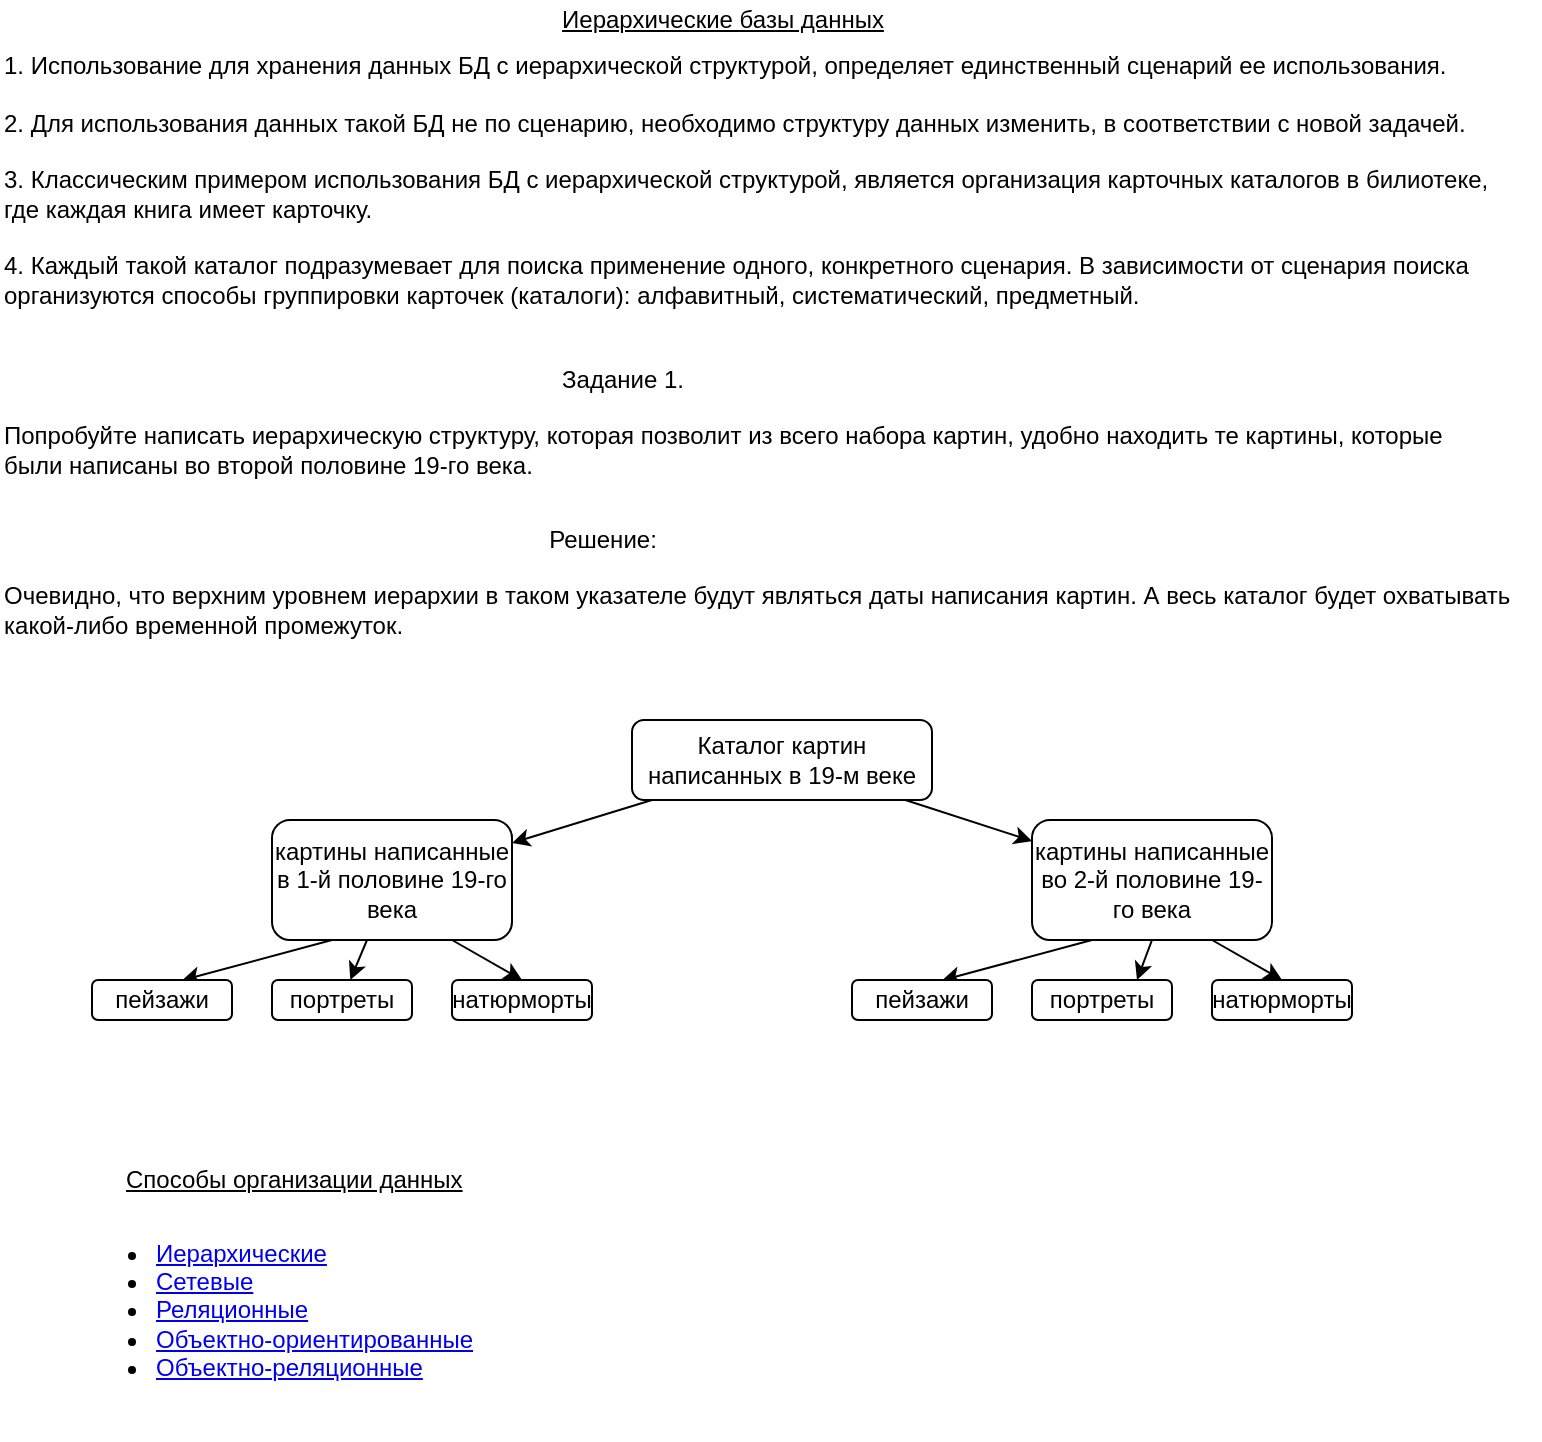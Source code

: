 <mxfile>
    <diagram id="qMWWAn8aS_qxeieZqOiH" name="Страница 1">
        <mxGraphModel dx="1500" dy="886" grid="1" gridSize="10" guides="1" tooltips="1" connect="1" arrows="1" fold="1" page="1" pageScale="1" pageWidth="827" pageHeight="1169" math="0" shadow="0">
            <root>
                <mxCell id="0"/>
                <mxCell id="1" parent="0"/>
                <mxCell id="2" value="&lt;u&gt;Иерархические базы данных&lt;/u&gt;" style="text;html=1;align=center;verticalAlign=middle;resizable=0;points=[];autosize=1;strokeColor=none;fillColor=none;" vertex="1" parent="1">
                    <mxGeometry x="310" y="40" width="180" height="20" as="geometry"/>
                </mxCell>
                <mxCell id="3" value="1. Использование для хранения данных БД с иерархической структурой, определяет единственный сценарий ее использования.&lt;br&gt;&lt;br&gt;2. Для использования данных такой БД не по сценарию, необходимо структуру данных изменить, в соответствии с новой задачей.&lt;br&gt;&lt;br&gt;3. Классическим примером использования БД с иерархической структурой, является организация карточных каталогов в билиотеке, &lt;br&gt;где каждая&amp;nbsp;книга имеет карточку.&lt;br&gt;&lt;br&gt;4. Каждый такой каталог подразумевает для поиска применение одного, конкретного сценария. В зависимости от сценария поиска&lt;br&gt;организуются способы группировки карточек (каталоги): алфавитный, систематический, предметный." style="text;html=1;align=left;verticalAlign=middle;resizable=0;points=[];autosize=1;strokeColor=none;fillColor=none;" vertex="1" parent="1">
                    <mxGeometry x="39" y="65" width="760" height="130" as="geometry"/>
                </mxCell>
                <mxCell id="4" value="Задание 1." style="text;html=1;align=center;verticalAlign=middle;resizable=0;points=[];autosize=1;strokeColor=none;fillColor=none;" vertex="1" parent="1">
                    <mxGeometry x="310" y="220" width="80" height="20" as="geometry"/>
                </mxCell>
                <mxCell id="5" value="Попробуйте написать иерархическую структуру, которая позволит из всего набора картин, удобно находить те картины, которые&lt;br&gt;были написаны во второй половине 19-го века.&amp;nbsp;" style="text;html=1;align=left;verticalAlign=middle;resizable=0;points=[];autosize=1;strokeColor=none;fillColor=none;" vertex="1" parent="1">
                    <mxGeometry x="39" y="250" width="730" height="30" as="geometry"/>
                </mxCell>
                <mxCell id="6" value="Решение:" style="text;html=1;align=center;verticalAlign=middle;resizable=0;points=[];autosize=1;strokeColor=none;fillColor=none;" vertex="1" parent="1">
                    <mxGeometry x="305" y="300" width="70" height="20" as="geometry"/>
                </mxCell>
                <mxCell id="7" value="Очевидно, что верхним уровнем иерархии в таком указателе будут являться даты написания картин. А весь каталог будет охватывать&lt;br&gt;какой-либо временной промежуток.&amp;nbsp;" style="text;html=1;align=left;verticalAlign=middle;resizable=0;points=[];autosize=1;strokeColor=none;fillColor=none;" vertex="1" parent="1">
                    <mxGeometry x="39" y="330" width="770" height="30" as="geometry"/>
                </mxCell>
                <mxCell id="10" value="" style="edgeStyle=none;html=1;" edge="1" parent="1" source="8" target="9">
                    <mxGeometry relative="1" as="geometry"/>
                </mxCell>
                <mxCell id="12" value="" style="edgeStyle=none;html=1;" edge="1" parent="1" source="8" target="11">
                    <mxGeometry relative="1" as="geometry"/>
                </mxCell>
                <mxCell id="8" value="Каталог картин написанных в 19-м веке" style="rounded=1;whiteSpace=wrap;html=1;" vertex="1" parent="1">
                    <mxGeometry x="355" y="400" width="150" height="40" as="geometry"/>
                </mxCell>
                <mxCell id="14" value="" style="edgeStyle=none;html=1;" edge="1" parent="1" source="9" target="13">
                    <mxGeometry relative="1" as="geometry"/>
                </mxCell>
                <mxCell id="17" style="edgeStyle=none;html=1;exitX=0.25;exitY=1;exitDx=0;exitDy=0;entryX=0.643;entryY=0.008;entryDx=0;entryDy=0;entryPerimeter=0;" edge="1" parent="1" source="9" target="15">
                    <mxGeometry relative="1" as="geometry"/>
                </mxCell>
                <mxCell id="18" style="edgeStyle=none;html=1;exitX=0.75;exitY=1;exitDx=0;exitDy=0;entryX=0.5;entryY=0;entryDx=0;entryDy=0;" edge="1" parent="1" source="9" target="16">
                    <mxGeometry relative="1" as="geometry"/>
                </mxCell>
                <mxCell id="9" value="картины написанные в 1-й половине 19-го века" style="whiteSpace=wrap;html=1;rounded=1;" vertex="1" parent="1">
                    <mxGeometry x="175" y="450" width="120" height="60" as="geometry"/>
                </mxCell>
                <mxCell id="30" style="edgeStyle=none;html=1;exitX=0.5;exitY=1;exitDx=0;exitDy=0;entryX=0.75;entryY=0;entryDx=0;entryDy=0;" edge="1" parent="1" source="11" target="27">
                    <mxGeometry relative="1" as="geometry"/>
                </mxCell>
                <mxCell id="11" value="&lt;span&gt;картины написанные во 2-й половине 19-го века&lt;/span&gt;" style="whiteSpace=wrap;html=1;rounded=1;" vertex="1" parent="1">
                    <mxGeometry x="555" y="450" width="120" height="60" as="geometry"/>
                </mxCell>
                <mxCell id="13" value="портреты" style="whiteSpace=wrap;html=1;rounded=1;" vertex="1" parent="1">
                    <mxGeometry x="175" y="530" width="70" height="20" as="geometry"/>
                </mxCell>
                <mxCell id="15" value="пейзажи" style="whiteSpace=wrap;html=1;rounded=1;" vertex="1" parent="1">
                    <mxGeometry x="85" y="530" width="70" height="20" as="geometry"/>
                </mxCell>
                <mxCell id="16" value="натюрморты" style="whiteSpace=wrap;html=1;rounded=1;" vertex="1" parent="1">
                    <mxGeometry x="265" y="530" width="70" height="20" as="geometry"/>
                </mxCell>
                <mxCell id="25" style="edgeStyle=none;html=1;exitX=0.25;exitY=1;exitDx=0;exitDy=0;entryX=0.643;entryY=0.008;entryDx=0;entryDy=0;entryPerimeter=0;" edge="1" target="28" parent="1">
                    <mxGeometry relative="1" as="geometry">
                        <mxPoint x="585" y="510" as="sourcePoint"/>
                    </mxGeometry>
                </mxCell>
                <mxCell id="26" style="edgeStyle=none;html=1;exitX=0.75;exitY=1;exitDx=0;exitDy=0;entryX=0.5;entryY=0;entryDx=0;entryDy=0;" edge="1" target="29" parent="1">
                    <mxGeometry relative="1" as="geometry">
                        <mxPoint x="645" y="510" as="sourcePoint"/>
                    </mxGeometry>
                </mxCell>
                <mxCell id="27" value="портреты" style="whiteSpace=wrap;html=1;rounded=1;" vertex="1" parent="1">
                    <mxGeometry x="555" y="530" width="70" height="20" as="geometry"/>
                </mxCell>
                <mxCell id="28" value="пейзажи" style="whiteSpace=wrap;html=1;rounded=1;" vertex="1" parent="1">
                    <mxGeometry x="465" y="530" width="70" height="20" as="geometry"/>
                </mxCell>
                <mxCell id="29" value="натюрморты" style="whiteSpace=wrap;html=1;rounded=1;" vertex="1" parent="1">
                    <mxGeometry x="645" y="530" width="70" height="20" as="geometry"/>
                </mxCell>
                <mxCell id="31" value="&lt;ul&gt;&lt;li&gt;&lt;a href=&quot;https://ru.wikipedia.org/wiki/%D0%98%D0%B5%D1%80%D0%B0%D1%80%D1%85%D0%B8%D1%87%D0%B5%D1%81%D0%BA%D0%B0%D1%8F_%D0%A1%D0%A3%D0%91%D0%94&quot; class=&quot;mw-redirect&quot; title=&quot;Иерархическая СУБД&quot;&gt;Иерархические&lt;/a&gt;&lt;/li&gt;&lt;li&gt;&lt;a href=&quot;https://ru.wikipedia.org/wiki/%D0%A1%D0%B5%D1%82%D0%B5%D0%B2%D0%B0%D1%8F_%D0%A1%D0%A3%D0%91%D0%94&quot; class=&quot;mw-redirect&quot; title=&quot;Сетевая СУБД&quot;&gt;Сетевые&lt;/a&gt;&lt;/li&gt;&lt;li&gt;&lt;a href=&quot;https://ru.wikipedia.org/wiki/%D0%A0%D0%B5%D0%BB%D1%8F%D1%86%D0%B8%D0%BE%D0%BD%D0%BD%D0%B0%D1%8F_%D0%A1%D0%A3%D0%91%D0%94&quot; title=&quot;Реляционная СУБД&quot;&gt;Реляционные&lt;/a&gt;&lt;/li&gt;&lt;li&gt;&lt;a href=&quot;https://ru.wikipedia.org/wiki/%D0%9E%D0%B1%D1%8A%D0%B5%D0%BA%D1%82%D0%BD%D0%BE-%D0%BE%D1%80%D0%B8%D0%B5%D0%BD%D1%82%D0%B8%D1%80%D0%BE%D0%B2%D0%B0%D0%BD%D0%BD%D0%B0%D1%8F_%D0%A1%D0%A3%D0%91%D0%94&quot; title=&quot;Объектно-ориентированная СУБД&quot;&gt;Объектно-ориентированные&lt;/a&gt;&lt;/li&gt;&lt;li&gt;&lt;a href=&quot;https://ru.wikipedia.org/wiki/%D0%9E%D0%B1%D1%8A%D0%B5%D0%BA%D1%82%D0%BD%D0%BE-%D1%80%D0%B5%D0%BB%D1%8F%D1%86%D0%B8%D0%BE%D0%BD%D0%BD%D0%B0%D1%8F_%D0%A1%D0%A3%D0%91%D0%94&quot; title=&quot;Объектно-реляционная СУБД&quot;&gt;Объектно-реляционные&lt;/a&gt;&lt;/li&gt;&lt;/ul&gt;" style="text;html=1;align=left;verticalAlign=middle;resizable=0;points=[];autosize=1;strokeColor=none;fillColor=none;" vertex="1" parent="1">
                    <mxGeometry x="75" y="630" width="210" height="130" as="geometry"/>
                </mxCell>
                <mxCell id="32" value="&lt;u&gt;Способы организации данных&lt;/u&gt;" style="text;html=1;align=left;verticalAlign=middle;resizable=0;points=[];autosize=1;strokeColor=none;fillColor=none;" vertex="1" parent="1">
                    <mxGeometry x="100" y="620" width="180" height="20" as="geometry"/>
                </mxCell>
            </root>
        </mxGraphModel>
    </diagram>
</mxfile>